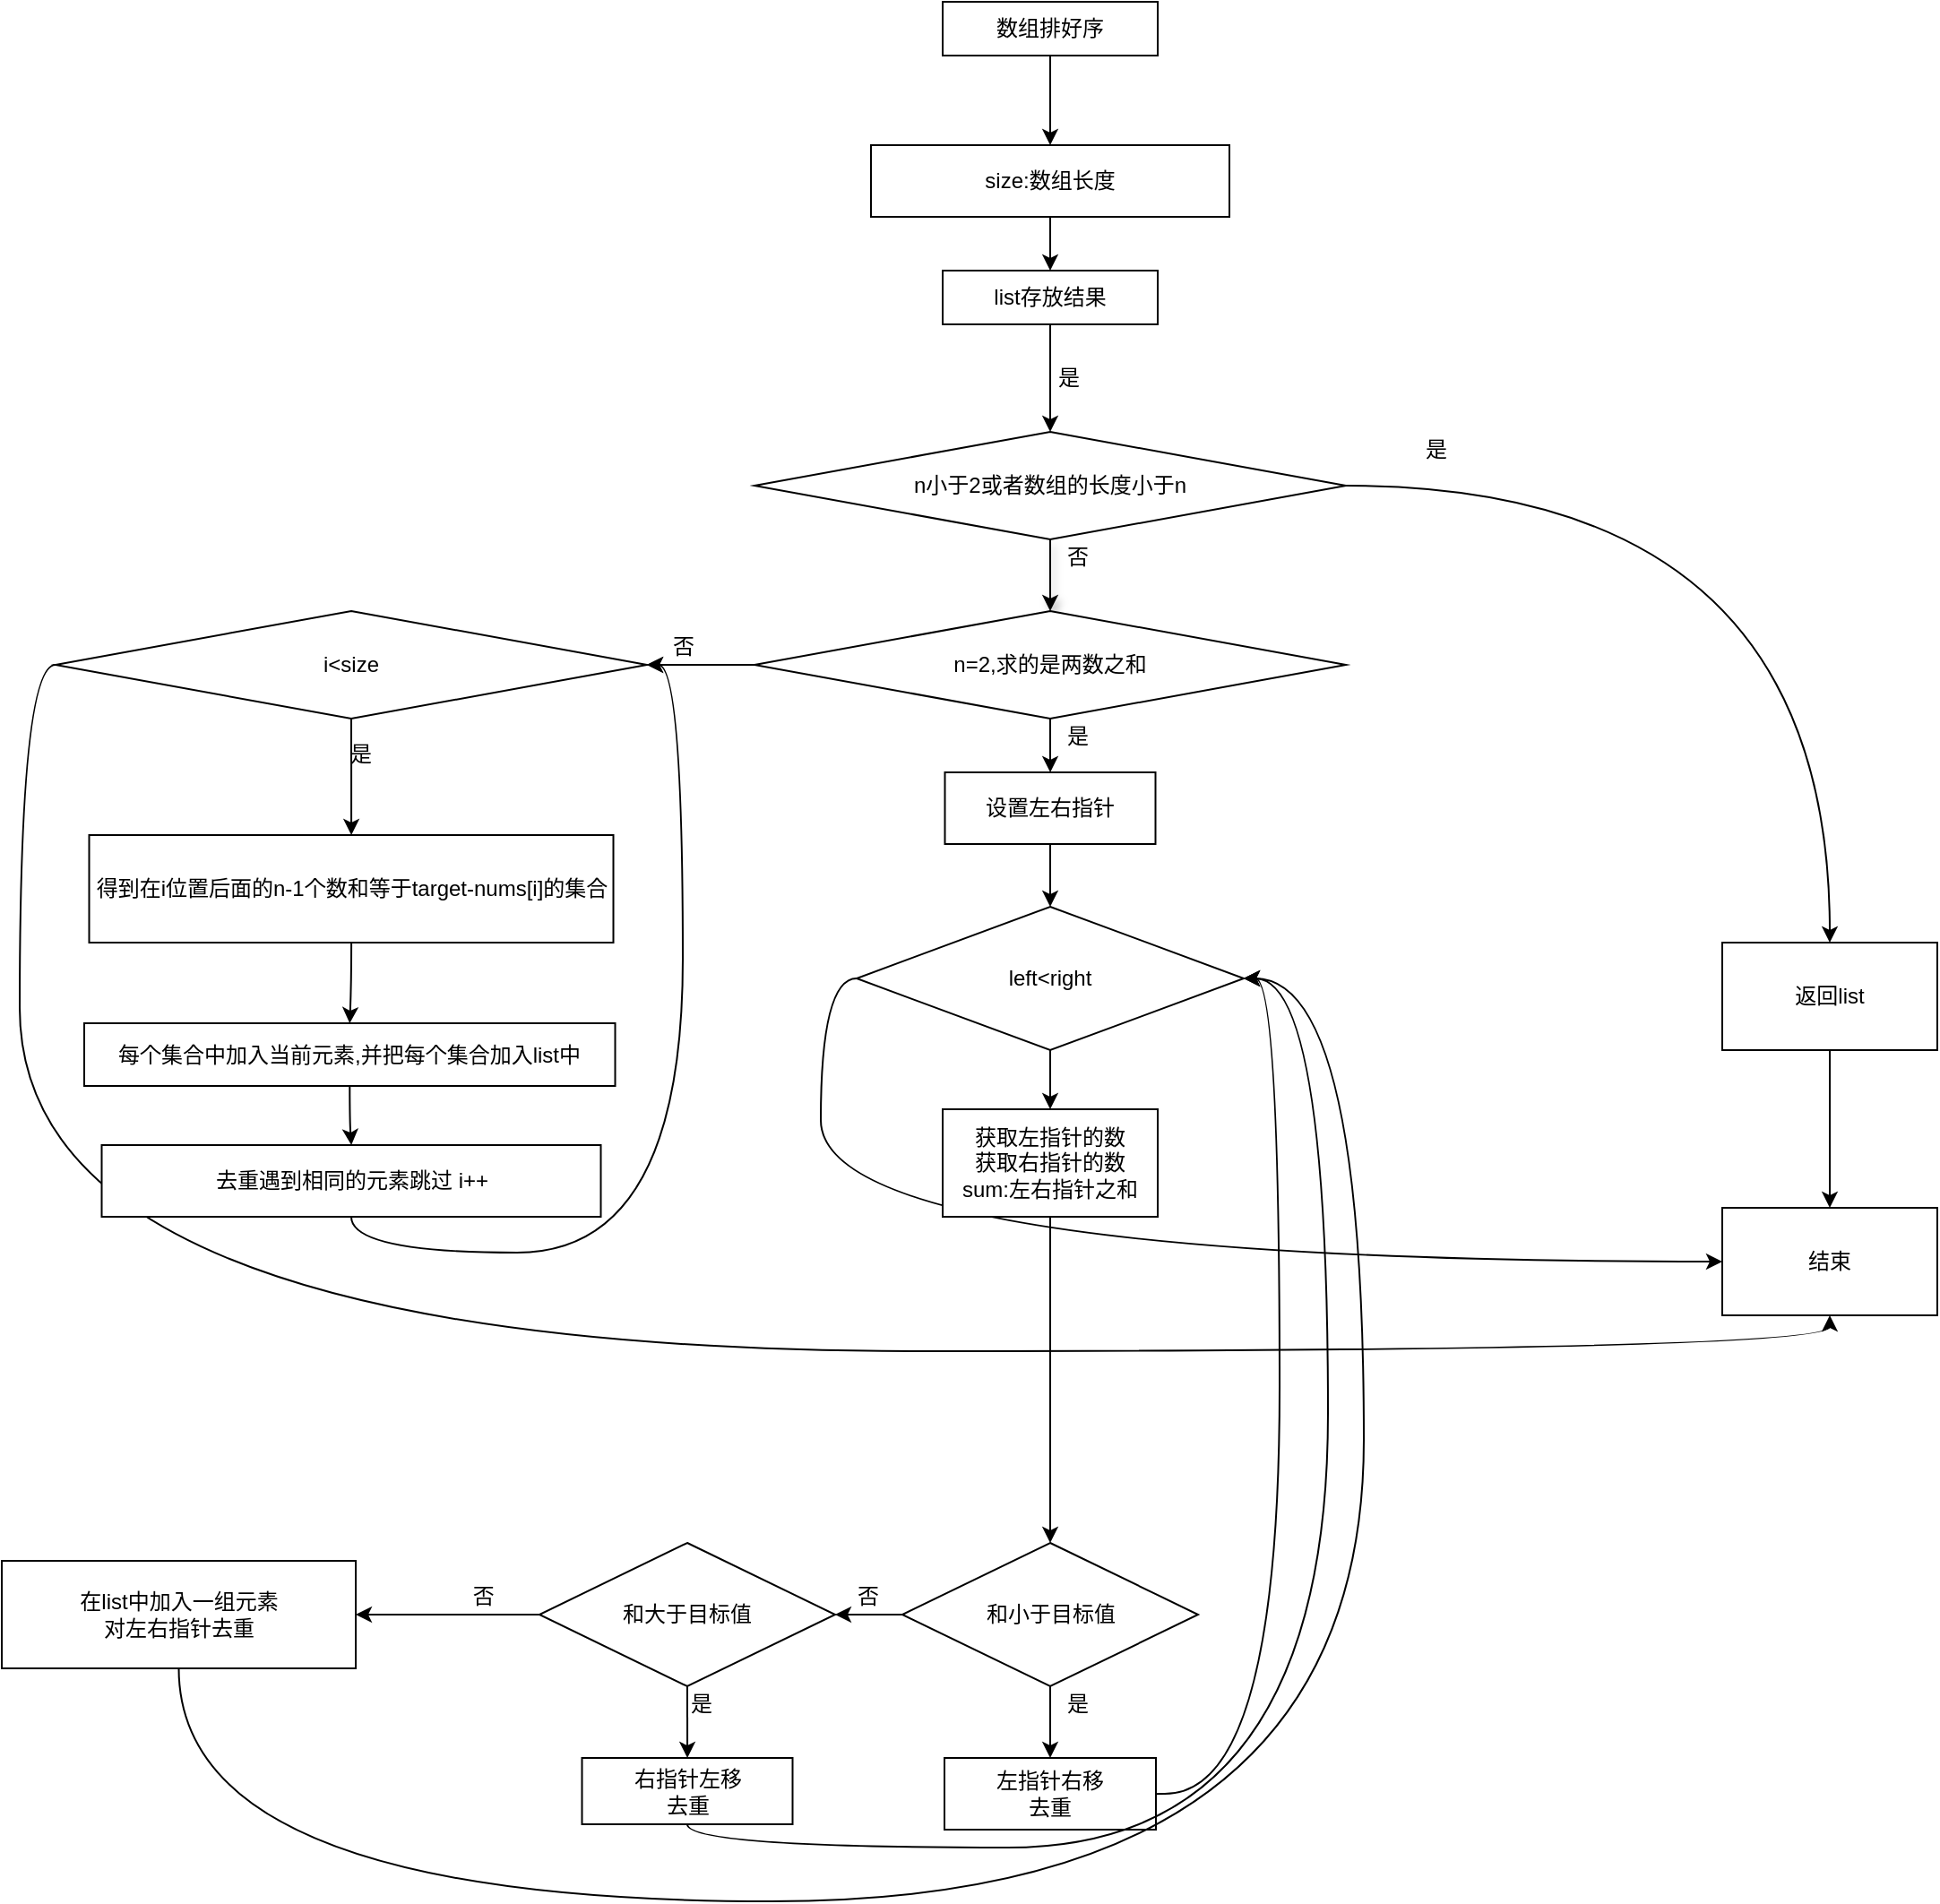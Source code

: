 <mxfile version="20.5.3" type="github">
  <diagram id="tumH4LlLp4Bfs1no08mW" name="第 1 页">
    <mxGraphModel dx="1767" dy="801" grid="0" gridSize="10" guides="0" tooltips="1" connect="1" arrows="1" fold="1" page="0" pageScale="1" pageWidth="827" pageHeight="1169" math="0" shadow="0">
      <root>
        <mxCell id="0" />
        <mxCell id="1" parent="0" />
        <mxCell id="ndDlktLv1oMTziJurYdK-1" value="" style="edgeStyle=orthogonalEdgeStyle;rounded=0;orthogonalLoop=1;jettySize=auto;html=1;shadow=0;sketch=0;curved=1;" edge="1" parent="1" source="ndDlktLv1oMTziJurYdK-2" target="ndDlktLv1oMTziJurYdK-4">
          <mxGeometry relative="1" as="geometry" />
        </mxCell>
        <mxCell id="ndDlktLv1oMTziJurYdK-2" value="size:数组长度" style="rounded=0;whiteSpace=wrap;html=1;shadow=0;sketch=0;" vertex="1" parent="1">
          <mxGeometry x="275" y="120" width="200" height="40" as="geometry" />
        </mxCell>
        <mxCell id="ndDlktLv1oMTziJurYdK-3" style="edgeStyle=orthogonalEdgeStyle;rounded=0;orthogonalLoop=1;jettySize=auto;html=1;exitX=0.5;exitY=1;exitDx=0;exitDy=0;entryX=0.5;entryY=0;entryDx=0;entryDy=0;shadow=0;sketch=0;curved=1;" edge="1" parent="1" source="ndDlktLv1oMTziJurYdK-4" target="ndDlktLv1oMTziJurYdK-7">
          <mxGeometry relative="1" as="geometry" />
        </mxCell>
        <mxCell id="ndDlktLv1oMTziJurYdK-4" value="list存放结果" style="whiteSpace=wrap;html=1;rounded=0;shadow=0;sketch=0;" vertex="1" parent="1">
          <mxGeometry x="315" y="190" width="120" height="30" as="geometry" />
        </mxCell>
        <mxCell id="ndDlktLv1oMTziJurYdK-5" value="" style="edgeStyle=orthogonalEdgeStyle;rounded=0;orthogonalLoop=1;jettySize=auto;html=1;shadow=1;sketch=0;curved=1;" edge="1" parent="1" source="ndDlktLv1oMTziJurYdK-7" target="ndDlktLv1oMTziJurYdK-11">
          <mxGeometry relative="1" as="geometry" />
        </mxCell>
        <mxCell id="ndDlktLv1oMTziJurYdK-6" value="" style="edgeStyle=orthogonalEdgeStyle;rounded=0;orthogonalLoop=1;jettySize=auto;html=1;shadow=0;sketch=0;curved=1;" edge="1" parent="1" source="ndDlktLv1oMTziJurYdK-7" target="ndDlktLv1oMTziJurYdK-39">
          <mxGeometry relative="1" as="geometry" />
        </mxCell>
        <mxCell id="ndDlktLv1oMTziJurYdK-7" value="n小于2或者数组的长度小于n" style="rhombus;whiteSpace=wrap;html=1;rounded=0;sketch=0;" vertex="1" parent="1">
          <mxGeometry x="210" y="280" width="330" height="60" as="geometry" />
        </mxCell>
        <mxCell id="ndDlktLv1oMTziJurYdK-8" value="是" style="text;html=1;align=center;verticalAlign=middle;resizable=0;points=[];autosize=1;strokeColor=none;fillColor=none;shadow=1;rounded=0;sketch=0;" vertex="1" parent="1">
          <mxGeometry x="365" y="235" width="40" height="30" as="geometry" />
        </mxCell>
        <mxCell id="ndDlktLv1oMTziJurYdK-9" value="" style="edgeStyle=orthogonalEdgeStyle;rounded=0;orthogonalLoop=1;jettySize=auto;html=1;shadow=0;sketch=0;curved=1;" edge="1" parent="1" source="ndDlktLv1oMTziJurYdK-11" target="ndDlktLv1oMTziJurYdK-15">
          <mxGeometry relative="1" as="geometry" />
        </mxCell>
        <mxCell id="ndDlktLv1oMTziJurYdK-10" style="edgeStyle=orthogonalEdgeStyle;rounded=0;orthogonalLoop=1;jettySize=auto;html=1;exitX=0;exitY=0.5;exitDx=0;exitDy=0;entryX=1;entryY=0.5;entryDx=0;entryDy=0;shadow=0;sketch=0;curved=1;" edge="1" parent="1" source="ndDlktLv1oMTziJurYdK-11" target="ndDlktLv1oMTziJurYdK-44">
          <mxGeometry relative="1" as="geometry" />
        </mxCell>
        <mxCell id="ndDlktLv1oMTziJurYdK-11" value="n=2,求的是两数之和" style="rhombus;whiteSpace=wrap;html=1;rounded=0;sketch=0;" vertex="1" parent="1">
          <mxGeometry x="210" y="380" width="330" height="60" as="geometry" />
        </mxCell>
        <mxCell id="ndDlktLv1oMTziJurYdK-12" style="edgeStyle=orthogonalEdgeStyle;rounded=0;orthogonalLoop=1;jettySize=auto;html=1;exitX=0.5;exitY=1;exitDx=0;exitDy=0;entryX=0.5;entryY=0;entryDx=0;entryDy=0;shadow=0;sketch=0;curved=1;" edge="1" parent="1" source="ndDlktLv1oMTziJurYdK-13" target="ndDlktLv1oMTziJurYdK-2">
          <mxGeometry relative="1" as="geometry" />
        </mxCell>
        <mxCell id="ndDlktLv1oMTziJurYdK-13" value="数组排好序" style="whiteSpace=wrap;html=1;rounded=0;shadow=0;sketch=0;" vertex="1" parent="1">
          <mxGeometry x="315" y="40" width="120" height="30" as="geometry" />
        </mxCell>
        <mxCell id="ndDlktLv1oMTziJurYdK-14" style="edgeStyle=orthogonalEdgeStyle;rounded=0;orthogonalLoop=1;jettySize=auto;html=1;exitX=0.5;exitY=1;exitDx=0;exitDy=0;entryX=0.5;entryY=0;entryDx=0;entryDy=0;shadow=0;sketch=0;curved=1;" edge="1" parent="1" source="ndDlktLv1oMTziJurYdK-15" target="ndDlktLv1oMTziJurYdK-18">
          <mxGeometry relative="1" as="geometry" />
        </mxCell>
        <mxCell id="ndDlktLv1oMTziJurYdK-15" value="设置左右指针" style="whiteSpace=wrap;html=1;rounded=0;sketch=0;" vertex="1" parent="1">
          <mxGeometry x="316.25" y="470" width="117.5" height="40" as="geometry" />
        </mxCell>
        <mxCell id="ndDlktLv1oMTziJurYdK-16" value="" style="edgeStyle=orthogonalEdgeStyle;rounded=0;orthogonalLoop=1;jettySize=auto;html=1;shadow=0;sketch=0;curved=1;" edge="1" parent="1" source="ndDlktLv1oMTziJurYdK-18" target="ndDlktLv1oMTziJurYdK-20">
          <mxGeometry relative="1" as="geometry" />
        </mxCell>
        <mxCell id="ndDlktLv1oMTziJurYdK-17" style="edgeStyle=orthogonalEdgeStyle;rounded=0;orthogonalLoop=1;jettySize=auto;html=1;exitX=0;exitY=0.5;exitDx=0;exitDy=0;entryX=0;entryY=0.5;entryDx=0;entryDy=0;shadow=0;sketch=0;curved=1;" edge="1" parent="1" source="ndDlktLv1oMTziJurYdK-18" target="ndDlktLv1oMTziJurYdK-53">
          <mxGeometry relative="1" as="geometry" />
        </mxCell>
        <mxCell id="ndDlktLv1oMTziJurYdK-18" value="left&amp;lt;right" style="rhombus;whiteSpace=wrap;html=1;rounded=0;shadow=0;sketch=0;" vertex="1" parent="1">
          <mxGeometry x="267" y="545" width="216" height="80" as="geometry" />
        </mxCell>
        <mxCell id="ndDlktLv1oMTziJurYdK-19" style="edgeStyle=orthogonalEdgeStyle;rounded=0;orthogonalLoop=1;jettySize=auto;html=1;exitX=0.5;exitY=1;exitDx=0;exitDy=0;entryX=0.5;entryY=0;entryDx=0;entryDy=0;shadow=0;sketch=0;curved=1;" edge="1" parent="1" source="ndDlktLv1oMTziJurYdK-20" target="ndDlktLv1oMTziJurYdK-23">
          <mxGeometry relative="1" as="geometry" />
        </mxCell>
        <mxCell id="ndDlktLv1oMTziJurYdK-20" value="获取左指针的数&lt;br&gt;获取右指针的数&lt;br&gt;sum:左右指针之和" style="whiteSpace=wrap;html=1;rounded=0;shadow=0;sketch=0;" vertex="1" parent="1">
          <mxGeometry x="315" y="658" width="120" height="60" as="geometry" />
        </mxCell>
        <mxCell id="ndDlktLv1oMTziJurYdK-21" value="" style="edgeStyle=orthogonalEdgeStyle;rounded=0;orthogonalLoop=1;jettySize=auto;html=1;shadow=0;sketch=0;curved=1;" edge="1" parent="1" source="ndDlktLv1oMTziJurYdK-23" target="ndDlktLv1oMTziJurYdK-25">
          <mxGeometry relative="1" as="geometry" />
        </mxCell>
        <mxCell id="ndDlktLv1oMTziJurYdK-22" style="edgeStyle=orthogonalEdgeStyle;rounded=0;orthogonalLoop=1;jettySize=auto;html=1;exitX=0;exitY=0.5;exitDx=0;exitDy=0;entryX=1;entryY=0.5;entryDx=0;entryDy=0;shadow=0;sketch=0;curved=1;" edge="1" parent="1" source="ndDlktLv1oMTziJurYdK-23" target="ndDlktLv1oMTziJurYdK-29">
          <mxGeometry relative="1" as="geometry" />
        </mxCell>
        <mxCell id="ndDlktLv1oMTziJurYdK-23" value="和小于目标值" style="rhombus;whiteSpace=wrap;html=1;shadow=0;rounded=0;sketch=0;" vertex="1" parent="1">
          <mxGeometry x="292.5" y="900" width="165" height="80" as="geometry" />
        </mxCell>
        <mxCell id="ndDlktLv1oMTziJurYdK-24" style="edgeStyle=orthogonalEdgeStyle;rounded=0;orthogonalLoop=1;jettySize=auto;html=1;exitX=0.5;exitY=1;exitDx=0;exitDy=0;entryX=1;entryY=0.5;entryDx=0;entryDy=0;shadow=0;sketch=0;curved=1;" edge="1" parent="1" source="ndDlktLv1oMTziJurYdK-25" target="ndDlktLv1oMTziJurYdK-18">
          <mxGeometry relative="1" as="geometry">
            <Array as="points">
              <mxPoint x="375" y="1040" />
              <mxPoint x="503" y="1040" />
              <mxPoint x="503" y="585" />
            </Array>
          </mxGeometry>
        </mxCell>
        <mxCell id="ndDlktLv1oMTziJurYdK-25" value="左指针右移&lt;br&gt;去重" style="whiteSpace=wrap;html=1;shadow=0;rounded=0;sketch=0;" vertex="1" parent="1">
          <mxGeometry x="316" y="1020" width="118" height="40" as="geometry" />
        </mxCell>
        <mxCell id="ndDlktLv1oMTziJurYdK-26" value="是" style="text;html=1;align=center;verticalAlign=middle;resizable=0;points=[];autosize=1;strokeColor=none;fillColor=none;rounded=0;sketch=0;" vertex="1" parent="1">
          <mxGeometry x="370" y="975" width="40" height="30" as="geometry" />
        </mxCell>
        <mxCell id="ndDlktLv1oMTziJurYdK-27" value="" style="edgeStyle=orthogonalEdgeStyle;rounded=0;orthogonalLoop=1;jettySize=auto;html=1;shadow=0;sketch=0;curved=1;" edge="1" parent="1" source="ndDlktLv1oMTziJurYdK-29" target="ndDlktLv1oMTziJurYdK-32">
          <mxGeometry relative="1" as="geometry" />
        </mxCell>
        <mxCell id="ndDlktLv1oMTziJurYdK-28" value="" style="edgeStyle=orthogonalEdgeStyle;rounded=0;orthogonalLoop=1;jettySize=auto;html=1;shadow=0;sketch=0;curved=1;" edge="1" parent="1" source="ndDlktLv1oMTziJurYdK-29" target="ndDlktLv1oMTziJurYdK-35">
          <mxGeometry relative="1" as="geometry" />
        </mxCell>
        <mxCell id="ndDlktLv1oMTziJurYdK-29" value="和大于目标值" style="rhombus;whiteSpace=wrap;html=1;shadow=0;rounded=0;sketch=0;" vertex="1" parent="1">
          <mxGeometry x="90" y="900" width="165" height="80" as="geometry" />
        </mxCell>
        <mxCell id="ndDlktLv1oMTziJurYdK-30" value="否" style="text;html=1;align=center;verticalAlign=middle;resizable=0;points=[];autosize=1;strokeColor=none;fillColor=none;rounded=0;sketch=0;" vertex="1" parent="1">
          <mxGeometry x="252.5" y="915" width="40" height="30" as="geometry" />
        </mxCell>
        <mxCell id="ndDlktLv1oMTziJurYdK-31" style="edgeStyle=orthogonalEdgeStyle;rounded=0;orthogonalLoop=1;jettySize=auto;html=1;exitX=0.5;exitY=1;exitDx=0;exitDy=0;entryX=1;entryY=0.5;entryDx=0;entryDy=0;shadow=0;sketch=0;curved=1;" edge="1" parent="1" source="ndDlktLv1oMTziJurYdK-32" target="ndDlktLv1oMTziJurYdK-18">
          <mxGeometry relative="1" as="geometry">
            <Array as="points">
              <mxPoint x="173" y="1070" />
              <mxPoint x="530" y="1070" />
              <mxPoint x="530" y="585" />
            </Array>
          </mxGeometry>
        </mxCell>
        <mxCell id="ndDlktLv1oMTziJurYdK-32" value="右指针左移&lt;br&gt;去重" style="whiteSpace=wrap;html=1;shadow=0;rounded=0;sketch=0;" vertex="1" parent="1">
          <mxGeometry x="113.75" y="1020" width="117.5" height="37" as="geometry" />
        </mxCell>
        <mxCell id="ndDlktLv1oMTziJurYdK-33" value="是" style="text;html=1;align=center;verticalAlign=middle;resizable=0;points=[];autosize=1;strokeColor=none;fillColor=none;rounded=0;sketch=0;" vertex="1" parent="1">
          <mxGeometry x="160" y="975" width="40" height="30" as="geometry" />
        </mxCell>
        <mxCell id="ndDlktLv1oMTziJurYdK-34" style="edgeStyle=orthogonalEdgeStyle;rounded=0;orthogonalLoop=1;jettySize=auto;html=1;exitX=0.5;exitY=1;exitDx=0;exitDy=0;entryX=1;entryY=0.5;entryDx=0;entryDy=0;shadow=0;sketch=0;curved=1;" edge="1" parent="1" source="ndDlktLv1oMTziJurYdK-35" target="ndDlktLv1oMTziJurYdK-18">
          <mxGeometry relative="1" as="geometry">
            <Array as="points">
              <mxPoint x="-111" y="1100" />
              <mxPoint x="550" y="1100" />
              <mxPoint x="550" y="585" />
            </Array>
          </mxGeometry>
        </mxCell>
        <mxCell id="ndDlktLv1oMTziJurYdK-35" value="在list中加入一组元素&lt;br&gt;对左右指针去重" style="whiteSpace=wrap;html=1;shadow=0;rounded=0;sketch=0;" vertex="1" parent="1">
          <mxGeometry x="-210" y="910" width="197.5" height="60" as="geometry" />
        </mxCell>
        <mxCell id="ndDlktLv1oMTziJurYdK-36" value="否&amp;nbsp;" style="text;html=1;align=center;verticalAlign=middle;resizable=0;points=[];autosize=1;strokeColor=none;fillColor=none;rounded=0;sketch=0;" vertex="1" parent="1">
          <mxGeometry x="40" y="915" width="40" height="30" as="geometry" />
        </mxCell>
        <mxCell id="ndDlktLv1oMTziJurYdK-37" value="是" style="text;html=1;align=center;verticalAlign=middle;resizable=0;points=[];autosize=1;strokeColor=none;fillColor=none;rounded=0;sketch=0;" vertex="1" parent="1">
          <mxGeometry x="370" y="435" width="40" height="30" as="geometry" />
        </mxCell>
        <mxCell id="ndDlktLv1oMTziJurYdK-38" style="edgeStyle=orthogonalEdgeStyle;rounded=0;orthogonalLoop=1;jettySize=auto;html=1;exitX=0.5;exitY=1;exitDx=0;exitDy=0;entryX=0.5;entryY=0;entryDx=0;entryDy=0;shadow=0;sketch=0;curved=1;" edge="1" parent="1" source="ndDlktLv1oMTziJurYdK-39" target="ndDlktLv1oMTziJurYdK-53">
          <mxGeometry relative="1" as="geometry" />
        </mxCell>
        <mxCell id="ndDlktLv1oMTziJurYdK-39" value="返回list" style="whiteSpace=wrap;html=1;rounded=0;sketch=0;" vertex="1" parent="1">
          <mxGeometry x="750" y="565" width="120" height="60" as="geometry" />
        </mxCell>
        <mxCell id="ndDlktLv1oMTziJurYdK-40" value="否" style="text;html=1;align=center;verticalAlign=middle;resizable=0;points=[];autosize=1;strokeColor=none;fillColor=none;rounded=0;sketch=0;" vertex="1" parent="1">
          <mxGeometry x="370" y="335" width="40" height="30" as="geometry" />
        </mxCell>
        <mxCell id="ndDlktLv1oMTziJurYdK-41" value="是" style="text;html=1;align=center;verticalAlign=middle;resizable=0;points=[];autosize=1;strokeColor=none;fillColor=none;rounded=0;sketch=0;" vertex="1" parent="1">
          <mxGeometry x="570" y="275" width="40" height="30" as="geometry" />
        </mxCell>
        <mxCell id="ndDlktLv1oMTziJurYdK-42" value="" style="edgeStyle=orthogonalEdgeStyle;rounded=0;orthogonalLoop=1;jettySize=auto;html=1;shadow=0;sketch=0;curved=1;" edge="1" parent="1" source="ndDlktLv1oMTziJurYdK-44" target="ndDlktLv1oMTziJurYdK-46">
          <mxGeometry relative="1" as="geometry" />
        </mxCell>
        <mxCell id="ndDlktLv1oMTziJurYdK-43" style="edgeStyle=orthogonalEdgeStyle;rounded=0;orthogonalLoop=1;jettySize=auto;html=1;exitX=0;exitY=0.5;exitDx=0;exitDy=0;entryX=0.5;entryY=1;entryDx=0;entryDy=0;shadow=0;sketch=0;curved=1;" edge="1" parent="1" source="ndDlktLv1oMTziJurYdK-44" target="ndDlktLv1oMTziJurYdK-53">
          <mxGeometry relative="1" as="geometry" />
        </mxCell>
        <mxCell id="ndDlktLv1oMTziJurYdK-44" value="i&amp;lt;size" style="rhombus;whiteSpace=wrap;html=1;rounded=0;shadow=0;sketch=0;" vertex="1" parent="1">
          <mxGeometry x="-180" y="380" width="330" height="60" as="geometry" />
        </mxCell>
        <mxCell id="ndDlktLv1oMTziJurYdK-45" value="" style="edgeStyle=orthogonalEdgeStyle;rounded=0;orthogonalLoop=1;jettySize=auto;html=1;shadow=0;sketch=0;curved=1;" edge="1" parent="1" source="ndDlktLv1oMTziJurYdK-46" target="ndDlktLv1oMTziJurYdK-50">
          <mxGeometry relative="1" as="geometry" />
        </mxCell>
        <mxCell id="ndDlktLv1oMTziJurYdK-46" value="得到在i位置后面的n-1个数和等于target-nums[i]的集合" style="whiteSpace=wrap;html=1;rounded=0;shadow=0;sketch=0;" vertex="1" parent="1">
          <mxGeometry x="-161.25" y="505" width="292.5" height="60" as="geometry" />
        </mxCell>
        <mxCell id="ndDlktLv1oMTziJurYdK-47" value="否" style="text;html=1;align=center;verticalAlign=middle;resizable=0;points=[];autosize=1;strokeColor=none;fillColor=none;rounded=0;sketch=0;" vertex="1" parent="1">
          <mxGeometry x="150" y="385" width="40" height="30" as="geometry" />
        </mxCell>
        <mxCell id="ndDlktLv1oMTziJurYdK-48" value="是" style="text;html=1;align=center;verticalAlign=middle;resizable=0;points=[];autosize=1;strokeColor=none;fillColor=none;rounded=0;sketch=0;" vertex="1" parent="1">
          <mxGeometry x="-30" y="445" width="40" height="30" as="geometry" />
        </mxCell>
        <mxCell id="ndDlktLv1oMTziJurYdK-49" value="" style="edgeStyle=orthogonalEdgeStyle;rounded=0;orthogonalLoop=1;jettySize=auto;html=1;shadow=0;sketch=0;curved=1;" edge="1" parent="1" source="ndDlktLv1oMTziJurYdK-50" target="ndDlktLv1oMTziJurYdK-52">
          <mxGeometry relative="1" as="geometry" />
        </mxCell>
        <mxCell id="ndDlktLv1oMTziJurYdK-50" value="每个集合中加入当前元素,并把每个集合加入list中" style="whiteSpace=wrap;html=1;rounded=0;shadow=0;sketch=0;" vertex="1" parent="1">
          <mxGeometry x="-164" y="610" width="296.25" height="35" as="geometry" />
        </mxCell>
        <mxCell id="ndDlktLv1oMTziJurYdK-51" style="edgeStyle=orthogonalEdgeStyle;rounded=0;orthogonalLoop=1;jettySize=auto;html=1;exitX=0.5;exitY=1;exitDx=0;exitDy=0;entryX=1;entryY=0.5;entryDx=0;entryDy=0;shadow=0;sketch=0;curved=1;" edge="1" parent="1" source="ndDlktLv1oMTziJurYdK-52" target="ndDlktLv1oMTziJurYdK-44">
          <mxGeometry relative="1" as="geometry">
            <Array as="points">
              <mxPoint x="-15" y="738" />
              <mxPoint x="170" y="738" />
              <mxPoint x="170" y="410" />
            </Array>
          </mxGeometry>
        </mxCell>
        <mxCell id="ndDlktLv1oMTziJurYdK-52" value="去重遇到相同的元素跳过 i++" style="whiteSpace=wrap;html=1;rounded=0;shadow=0;sketch=0;" vertex="1" parent="1">
          <mxGeometry x="-154.25" y="678" width="278.5" height="40" as="geometry" />
        </mxCell>
        <mxCell id="ndDlktLv1oMTziJurYdK-53" value="结束" style="whiteSpace=wrap;html=1;shadow=0;rounded=0;sketch=0;" vertex="1" parent="1">
          <mxGeometry x="750" y="713" width="120" height="60" as="geometry" />
        </mxCell>
      </root>
    </mxGraphModel>
  </diagram>
</mxfile>
